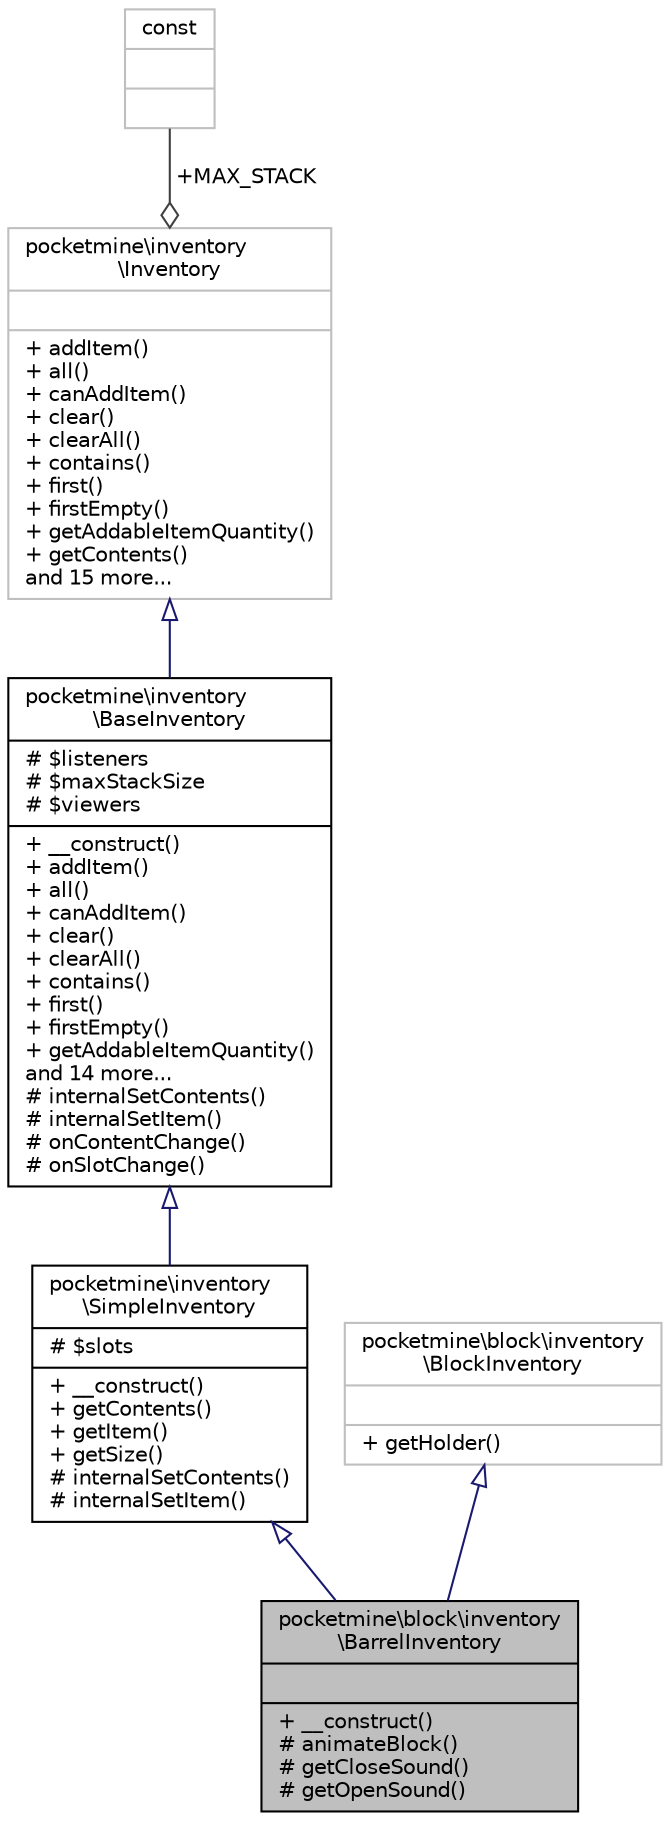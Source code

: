 digraph "pocketmine\block\inventory\BarrelInventory"
{
 // INTERACTIVE_SVG=YES
 // LATEX_PDF_SIZE
  edge [fontname="Helvetica",fontsize="10",labelfontname="Helvetica",labelfontsize="10"];
  node [fontname="Helvetica",fontsize="10",shape=record];
  Node1 [label="{pocketmine\\block\\inventory\l\\BarrelInventory\n||+ __construct()\l# animateBlock()\l# getCloseSound()\l# getOpenSound()\l}",height=0.2,width=0.4,color="black", fillcolor="grey75", style="filled", fontcolor="black",tooltip=" "];
  Node2 -> Node1 [dir="back",color="midnightblue",fontsize="10",style="solid",arrowtail="onormal",fontname="Helvetica"];
  Node2 [label="{pocketmine\\inventory\l\\SimpleInventory\n|# $slots\l|+ __construct()\l+ getContents()\l+ getItem()\l+ getSize()\l# internalSetContents()\l# internalSetItem()\l}",height=0.2,width=0.4,color="black", fillcolor="white", style="filled",URL="$d6/dc1/classpocketmine_1_1inventory_1_1_simple_inventory.html",tooltip=" "];
  Node3 -> Node2 [dir="back",color="midnightblue",fontsize="10",style="solid",arrowtail="onormal",fontname="Helvetica"];
  Node3 [label="{pocketmine\\inventory\l\\BaseInventory\n|# $listeners\l# $maxStackSize\l# $viewers\l|+ __construct()\l+ addItem()\l+ all()\l+ canAddItem()\l+ clear()\l+ clearAll()\l+ contains()\l+ first()\l+ firstEmpty()\l+ getAddableItemQuantity()\land 14 more...\l# internalSetContents()\l# internalSetItem()\l# onContentChange()\l# onSlotChange()\l}",height=0.2,width=0.4,color="black", fillcolor="white", style="filled",URL="$d5/dc4/classpocketmine_1_1inventory_1_1_base_inventory.html",tooltip=" "];
  Node4 -> Node3 [dir="back",color="midnightblue",fontsize="10",style="solid",arrowtail="onormal",fontname="Helvetica"];
  Node4 [label="{pocketmine\\inventory\l\\Inventory\n||+ addItem()\l+ all()\l+ canAddItem()\l+ clear()\l+ clearAll()\l+ contains()\l+ first()\l+ firstEmpty()\l+ getAddableItemQuantity()\l+ getContents()\land 15 more...\l}",height=0.2,width=0.4,color="grey75", fillcolor="white", style="filled",URL="$db/d39/interfacepocketmine_1_1inventory_1_1_inventory.html",tooltip=" "];
  Node5 -> Node4 [color="grey25",fontsize="10",style="solid",label=" +MAX_STACK" ,arrowhead="odiamond",fontname="Helvetica"];
  Node5 [label="{const\n||}",height=0.2,width=0.4,color="grey75", fillcolor="white", style="filled",tooltip=" "];
  Node6 -> Node1 [dir="back",color="midnightblue",fontsize="10",style="solid",arrowtail="onormal",fontname="Helvetica"];
  Node6 [label="{pocketmine\\block\\inventory\l\\BlockInventory\n||+ getHolder()\l}",height=0.2,width=0.4,color="grey75", fillcolor="white", style="filled",URL="$d4/d3a/interfacepocketmine_1_1block_1_1inventory_1_1_block_inventory.html",tooltip=" "];
}
